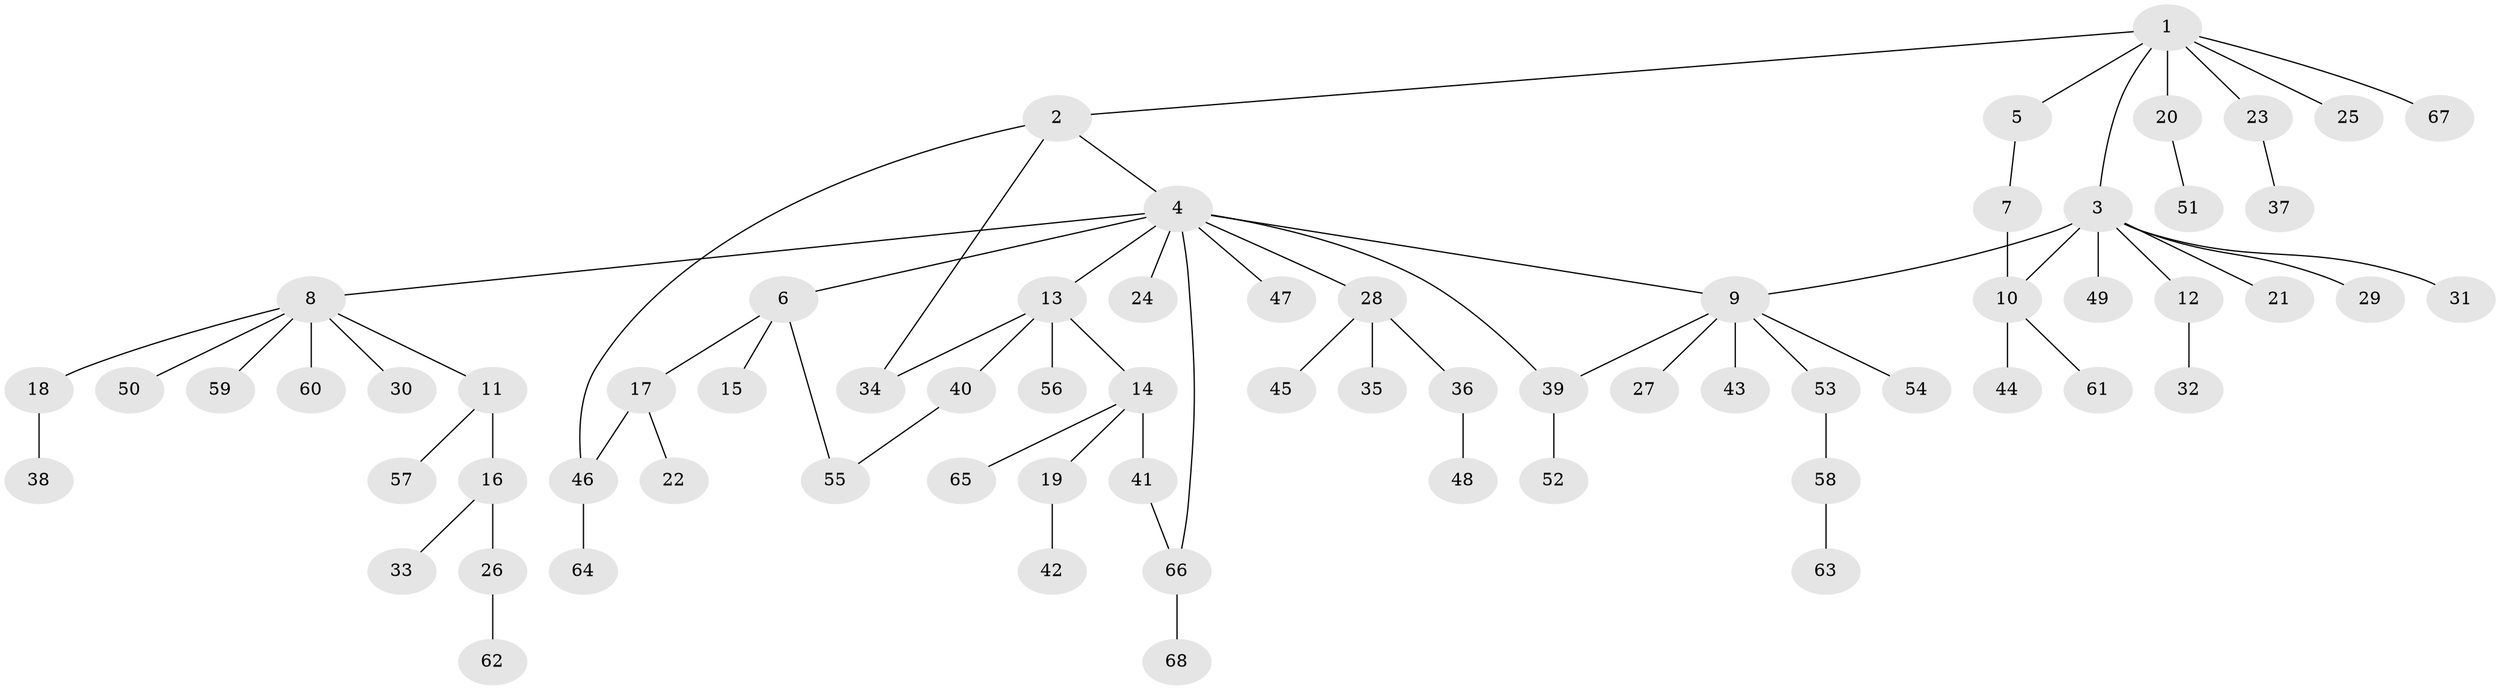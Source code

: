 // coarse degree distribution, {6: 0.06521739130434782, 5: 0.043478260869565216, 7: 0.021739130434782608, 11: 0.021739130434782608, 2: 0.15217391304347827, 3: 0.06521739130434782, 4: 0.043478260869565216, 1: 0.5869565217391305}
// Generated by graph-tools (version 1.1) at 2025/51/02/27/25 19:51:56]
// undirected, 68 vertices, 74 edges
graph export_dot {
graph [start="1"]
  node [color=gray90,style=filled];
  1;
  2;
  3;
  4;
  5;
  6;
  7;
  8;
  9;
  10;
  11;
  12;
  13;
  14;
  15;
  16;
  17;
  18;
  19;
  20;
  21;
  22;
  23;
  24;
  25;
  26;
  27;
  28;
  29;
  30;
  31;
  32;
  33;
  34;
  35;
  36;
  37;
  38;
  39;
  40;
  41;
  42;
  43;
  44;
  45;
  46;
  47;
  48;
  49;
  50;
  51;
  52;
  53;
  54;
  55;
  56;
  57;
  58;
  59;
  60;
  61;
  62;
  63;
  64;
  65;
  66;
  67;
  68;
  1 -- 2;
  1 -- 3;
  1 -- 5;
  1 -- 20;
  1 -- 23;
  1 -- 25;
  1 -- 67;
  2 -- 4;
  2 -- 34;
  2 -- 46;
  3 -- 9;
  3 -- 10;
  3 -- 12;
  3 -- 21;
  3 -- 29;
  3 -- 31;
  3 -- 49;
  4 -- 6;
  4 -- 8;
  4 -- 9;
  4 -- 13;
  4 -- 24;
  4 -- 28;
  4 -- 39;
  4 -- 47;
  4 -- 66;
  5 -- 7;
  6 -- 15;
  6 -- 17;
  6 -- 55;
  7 -- 10;
  8 -- 11;
  8 -- 18;
  8 -- 30;
  8 -- 50;
  8 -- 59;
  8 -- 60;
  9 -- 27;
  9 -- 39;
  9 -- 43;
  9 -- 53;
  9 -- 54;
  10 -- 44;
  10 -- 61;
  11 -- 16;
  11 -- 57;
  12 -- 32;
  13 -- 14;
  13 -- 34;
  13 -- 40;
  13 -- 56;
  14 -- 19;
  14 -- 41;
  14 -- 65;
  16 -- 26;
  16 -- 33;
  17 -- 22;
  17 -- 46;
  18 -- 38;
  19 -- 42;
  20 -- 51;
  23 -- 37;
  26 -- 62;
  28 -- 35;
  28 -- 36;
  28 -- 45;
  36 -- 48;
  39 -- 52;
  40 -- 55;
  41 -- 66;
  46 -- 64;
  53 -- 58;
  58 -- 63;
  66 -- 68;
}
